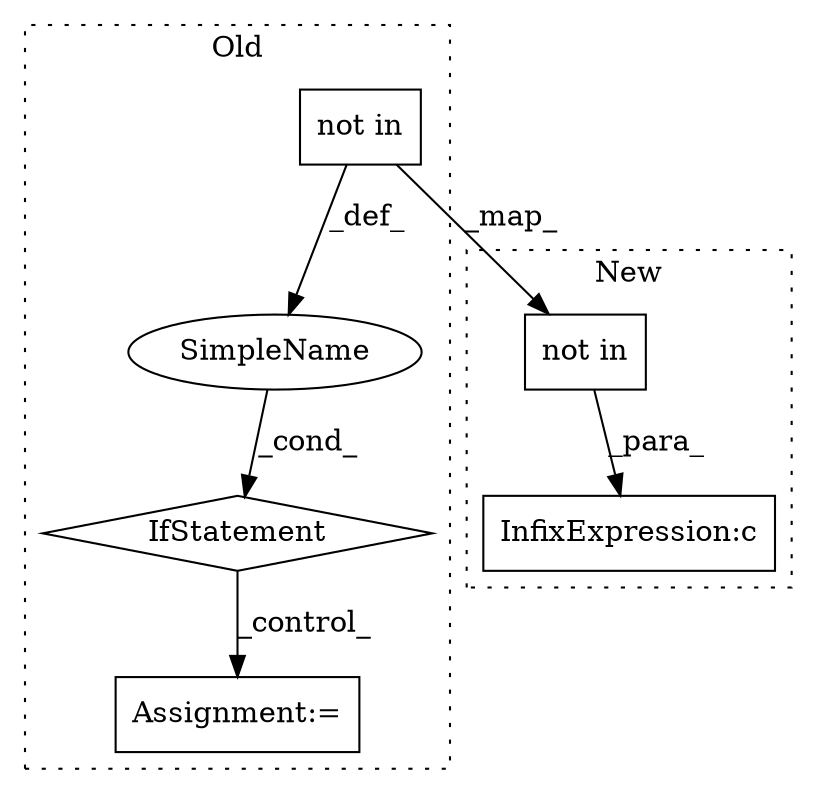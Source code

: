 digraph G {
subgraph cluster0 {
1 [label="not in" a="108" s="13745" l="28" shape="box"];
4 [label="IfStatement" a="25" s="13737,13773" l="8,2" shape="diamond"];
5 [label="SimpleName" a="42" s="" l="" shape="ellipse"];
6 [label="Assignment:=" a="7" s="13805" l="1" shape="box"];
label = "Old";
style="dotted";
}
subgraph cluster1 {
2 [label="not in" a="108" s="13826" l="28" shape="box"];
3 [label="InfixExpression:c" a="27" s="13855" l="4" shape="box"];
label = "New";
style="dotted";
}
1 -> 2 [label="_map_"];
1 -> 5 [label="_def_"];
2 -> 3 [label="_para_"];
4 -> 6 [label="_control_"];
5 -> 4 [label="_cond_"];
}